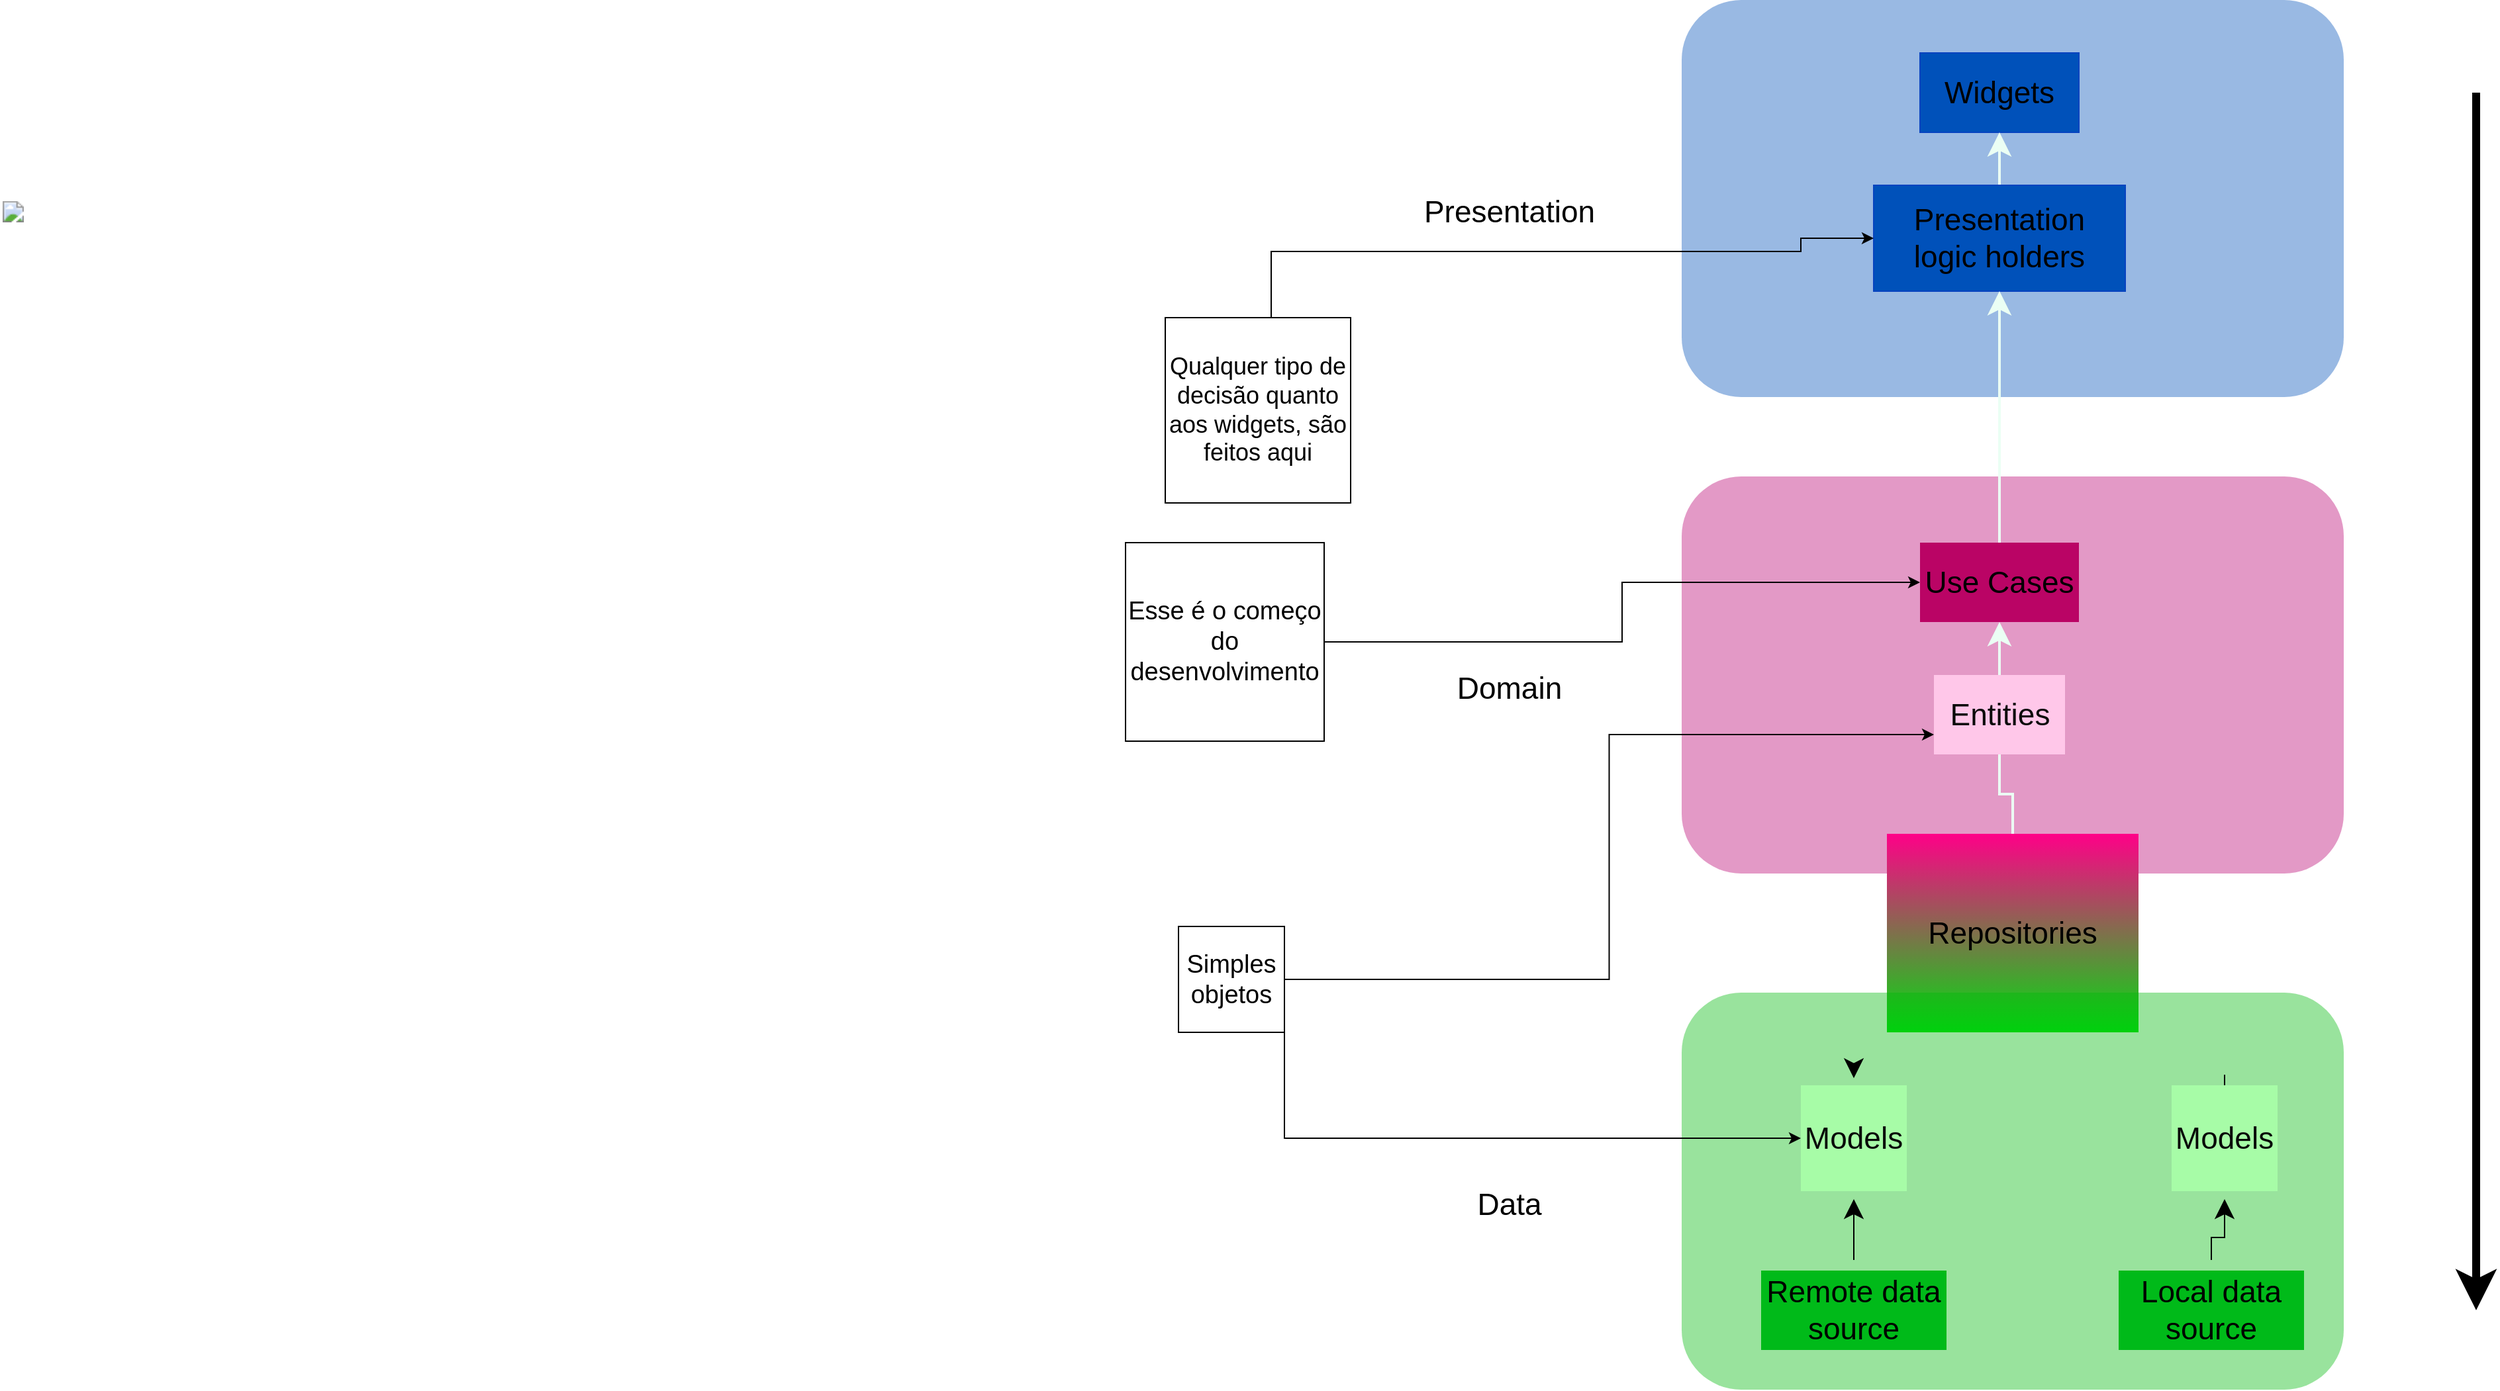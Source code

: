 <mxfile version="13.2.2" type="device" pages="3"><diagram id="CMpLYtkczvrd2x_0piRh" name="CLEAN"><mxGraphModel dx="3205" dy="1151" grid="1" gridSize="10" guides="1" tooltips="1" connect="1" arrows="1" fold="1" page="1" pageScale="1" pageWidth="827" pageHeight="1169" math="0" shadow="0"><root><mxCell id="0"/><mxCell id="1" parent="0"/><mxCell id="pv4OsD1dbQ0tRbT_I7iY-3" value="" style="rounded=1;whiteSpace=wrap;html=1;fillColor=#0051BA;strokeColor=none;glass=0;shadow=0;comic=0;fillOpacity=40;" parent="1" vertex="1"><mxGeometry x="200" y="50" width="500" height="300" as="geometry"/></mxCell><mxCell id="pv4OsD1dbQ0tRbT_I7iY-5" value="Presentation" style="text;html=1;strokeColor=none;fillColor=none;align=center;verticalAlign=middle;whiteSpace=wrap;rounded=0;fontSize=23;" parent="1" vertex="1"><mxGeometry x="50" y="200" width="40" height="20" as="geometry"/></mxCell><mxCell id="pv4OsD1dbQ0tRbT_I7iY-8" value="Widgets" style="rounded=0;whiteSpace=wrap;html=1;shadow=0;glass=0;comic=0;strokeColor=#0643BF;fillColor=#0051BA;fontSize=23;" parent="1" vertex="1"><mxGeometry x="380" y="90" width="120" height="60" as="geometry"/></mxCell><mxCell id="pv4OsD1dbQ0tRbT_I7iY-35" style="edgeStyle=orthogonalEdgeStyle;rounded=0;jumpSize=11;orthogonalLoop=1;jettySize=auto;html=1;entryX=0.5;entryY=1;entryDx=0;entryDy=0;startSize=3;sourcePerimeterSpacing=0;endArrow=classic;endFill=1;endSize=12;targetPerimeterSpacing=0;strokeColor=#EBFFF4;strokeWidth=2;fontSize=23;" parent="1" source="pv4OsD1dbQ0tRbT_I7iY-9" target="pv4OsD1dbQ0tRbT_I7iY-8" edge="1"><mxGeometry relative="1" as="geometry"/></mxCell><mxCell id="pv4OsD1dbQ0tRbT_I7iY-9" value="Presentation&lt;br&gt;logic holders" style="rounded=0;whiteSpace=wrap;html=1;shadow=0;glass=0;comic=0;strokeColor=#0643BF;fillColor=#0051BA;fontSize=23;" parent="1" vertex="1"><mxGeometry x="345" y="190" width="190" height="80" as="geometry"/></mxCell><mxCell id="pv4OsD1dbQ0tRbT_I7iY-10" value="" style="rounded=1;whiteSpace=wrap;html=1;fillColor=#BA0070;strokeColor=none;glass=0;shadow=0;comic=0;fillOpacity=40;" parent="1" vertex="1"><mxGeometry x="200" y="410" width="500" height="300" as="geometry"/></mxCell><mxCell id="pv4OsD1dbQ0tRbT_I7iY-11" value="Domain" style="text;html=1;strokeColor=none;fillColor=none;align=center;verticalAlign=middle;whiteSpace=wrap;rounded=0;fontSize=23;" parent="1" vertex="1"><mxGeometry x="50" y="560" width="40" height="20" as="geometry"/></mxCell><mxCell id="pv4OsD1dbQ0tRbT_I7iY-34" style="edgeStyle=orthogonalEdgeStyle;rounded=0;jumpSize=11;orthogonalLoop=1;jettySize=auto;html=1;startSize=3;sourcePerimeterSpacing=0;endArrow=classic;endFill=1;endSize=12;targetPerimeterSpacing=0;strokeColor=#EBFFF4;strokeWidth=2;fontSize=23;" parent="1" source="pv4OsD1dbQ0tRbT_I7iY-12" target="pv4OsD1dbQ0tRbT_I7iY-9" edge="1"><mxGeometry relative="1" as="geometry"/></mxCell><mxCell id="pv4OsD1dbQ0tRbT_I7iY-12" value="Use Cases" style="rounded=0;whiteSpace=wrap;html=1;shadow=0;glass=0;comic=0;strokeColor=none;fillColor=#BA0465;fontSize=23;" parent="1" vertex="1"><mxGeometry x="380" y="460" width="120" height="60" as="geometry"/></mxCell><mxCell id="pv4OsD1dbQ0tRbT_I7iY-32" style="edgeStyle=orthogonalEdgeStyle;rounded=0;jumpSize=11;orthogonalLoop=1;jettySize=auto;html=1;exitX=0.5;exitY=0;exitDx=0;exitDy=0;startSize=3;sourcePerimeterSpacing=0;endSize=12;targetPerimeterSpacing=0;fontSize=23;strokeColor=#EBFFF4;endArrow=none;endFill=0;strokeWidth=2;" parent="1" source="pv4OsD1dbQ0tRbT_I7iY-13" target="pv4OsD1dbQ0tRbT_I7iY-16" edge="1"><mxGeometry relative="1" as="geometry"/></mxCell><mxCell id="pv4OsD1dbQ0tRbT_I7iY-13" value="Repositories" style="rounded=0;whiteSpace=wrap;html=1;shadow=0;glass=0;comic=0;strokeColor=none;fillColor=#FF0088;fontSize=23;gradientColor=#00E00F;" parent="1" vertex="1"><mxGeometry x="355" y="680" width="190" height="150" as="geometry"/></mxCell><mxCell id="pv4OsD1dbQ0tRbT_I7iY-33" style="edgeStyle=orthogonalEdgeStyle;rounded=0;jumpSize=11;orthogonalLoop=1;jettySize=auto;html=1;startSize=3;sourcePerimeterSpacing=0;endArrow=classic;endFill=1;endSize=12;targetPerimeterSpacing=0;strokeColor=#EBFFF4;strokeWidth=2;fontSize=23;" parent="1" source="pv4OsD1dbQ0tRbT_I7iY-16" target="pv4OsD1dbQ0tRbT_I7iY-12" edge="1"><mxGeometry relative="1" as="geometry"/></mxCell><mxCell id="pv4OsD1dbQ0tRbT_I7iY-16" value="&lt;font color=&quot;#0a0a0a&quot;&gt;Entities&lt;/font&gt;" style="rounded=0;whiteSpace=wrap;html=1;shadow=0;glass=0;comic=0;strokeColor=none;fillColor=#FFC7E9;gradientColor=none;fontSize=23;" parent="1" vertex="1"><mxGeometry x="390.5" y="560" width="99" height="60" as="geometry"/></mxCell><mxCell id="pv4OsD1dbQ0tRbT_I7iY-17" value="" style="endArrow=classic;html=1;fontSize=23;endSize=12;targetPerimeterSpacing=6;sourcePerimeterSpacing=8;startSize=10;jumpSize=11;strokeWidth=6;" parent="1" edge="1"><mxGeometry width="50" height="50" relative="1" as="geometry"><mxPoint x="800" y="120" as="sourcePoint"/><mxPoint x="800" y="1040" as="targetPoint"/></mxGeometry></mxCell><mxCell id="pv4OsD1dbQ0tRbT_I7iY-18" value="" style="rounded=1;whiteSpace=wrap;html=1;fillColor=#00BA0C;strokeColor=none;glass=0;shadow=0;comic=0;fillOpacity=40;" parent="1" vertex="1"><mxGeometry x="200" y="800" width="500" height="300" as="geometry"/></mxCell><mxCell id="pv4OsD1dbQ0tRbT_I7iY-19" value="Data" style="text;html=1;strokeColor=none;fillColor=none;align=center;verticalAlign=middle;whiteSpace=wrap;rounded=0;fontSize=23;" parent="1" vertex="1"><mxGeometry x="50" y="950" width="40" height="20" as="geometry"/></mxCell><mxCell id="pv4OsD1dbQ0tRbT_I7iY-30" style="edgeStyle=orthogonalEdgeStyle;rounded=0;jumpSize=11;orthogonalLoop=1;jettySize=auto;html=1;startSize=10;sourcePerimeterSpacing=8;endSize=12;targetPerimeterSpacing=6;fontSize=23;" parent="1" source="pv4OsD1dbQ0tRbT_I7iY-20" target="pv4OsD1dbQ0tRbT_I7iY-18" edge="1"><mxGeometry relative="1" as="geometry"><Array as="points"><mxPoint x="330" y="840"/><mxPoint x="420" y="840"/></Array></mxGeometry></mxCell><mxCell id="pv4OsD1dbQ0tRbT_I7iY-20" value="&lt;font color=&quot;#080808&quot;&gt;Models&lt;/font&gt;" style="rounded=0;whiteSpace=wrap;html=1;shadow=0;glass=0;comic=0;strokeColor=none;fillColor=#A7FCA7;fontSize=23;" parent="1" vertex="1"><mxGeometry x="290" y="870" width="80" height="80" as="geometry"/></mxCell><mxCell id="pv4OsD1dbQ0tRbT_I7iY-31" style="edgeStyle=orthogonalEdgeStyle;rounded=0;jumpSize=11;orthogonalLoop=1;jettySize=auto;html=1;startSize=10;sourcePerimeterSpacing=8;endSize=12;targetPerimeterSpacing=6;fontSize=23;" parent="1" source="pv4OsD1dbQ0tRbT_I7iY-23" target="pv4OsD1dbQ0tRbT_I7iY-18" edge="1"><mxGeometry relative="1" as="geometry"><Array as="points"><mxPoint x="610" y="850"/><mxPoint x="490" y="850"/></Array></mxGeometry></mxCell><mxCell id="pv4OsD1dbQ0tRbT_I7iY-23" value="&lt;font color=&quot;#080808&quot;&gt;Models&lt;/font&gt;" style="rounded=0;whiteSpace=wrap;html=1;shadow=0;glass=0;comic=0;strokeColor=none;fillColor=#A7FCA7;fontSize=23;" parent="1" vertex="1"><mxGeometry x="570" y="870" width="80" height="80" as="geometry"/></mxCell><mxCell id="pv4OsD1dbQ0tRbT_I7iY-28" style="edgeStyle=orthogonalEdgeStyle;rounded=0;jumpSize=11;orthogonalLoop=1;jettySize=auto;html=1;startSize=10;sourcePerimeterSpacing=8;endSize=12;targetPerimeterSpacing=6;fontSize=23;" parent="1" source="pv4OsD1dbQ0tRbT_I7iY-24" target="pv4OsD1dbQ0tRbT_I7iY-20" edge="1"><mxGeometry relative="1" as="geometry"/></mxCell><mxCell id="pv4OsD1dbQ0tRbT_I7iY-24" value="Remote data source" style="rounded=0;whiteSpace=wrap;html=1;shadow=0;glass=0;comic=0;strokeColor=none;fillColor=#00BA19;fontSize=23;" parent="1" vertex="1"><mxGeometry x="260" y="1010" width="140" height="60" as="geometry"/></mxCell><mxCell id="pv4OsD1dbQ0tRbT_I7iY-27" style="edgeStyle=orthogonalEdgeStyle;rounded=0;jumpSize=11;orthogonalLoop=1;jettySize=auto;html=1;startSize=10;sourcePerimeterSpacing=8;endSize=12;targetPerimeterSpacing=6;fontSize=23;" parent="1" source="pv4OsD1dbQ0tRbT_I7iY-25" target="pv4OsD1dbQ0tRbT_I7iY-23" edge="1"><mxGeometry relative="1" as="geometry"/></mxCell><mxCell id="pv4OsD1dbQ0tRbT_I7iY-25" value="Local data source" style="rounded=0;whiteSpace=wrap;html=1;shadow=0;glass=0;comic=0;strokeColor=none;fillColor=#00BA19;fontSize=23;" parent="1" vertex="1"><mxGeometry x="530" y="1010" width="140" height="60" as="geometry"/></mxCell><mxCell id="4lgzkG2MOOF-W7tPMmAV-1" value="&lt;!--StartFragment--&gt;&lt;img src=&quot;https://blog.cleancoder.com/uncle-bob/images/2012-08-13-the-clean-architecture/CleanArchitecture.jpg&quot; style=&quot;&quot;&gt;&lt;!--EndFragment--&gt;" style="text;whiteSpace=wrap;html=1;fontSize=23;" parent="1" vertex="1"><mxGeometry x="-1070" y="190" width="30" height="40" as="geometry"/></mxCell><mxCell id="Dtw_4nlw38l_AbL61Tgs-3" style="edgeStyle=orthogonalEdgeStyle;rounded=0;orthogonalLoop=1;jettySize=auto;html=1;" parent="1" source="Dtw_4nlw38l_AbL61Tgs-1" target="pv4OsD1dbQ0tRbT_I7iY-12" edge="1"><mxGeometry relative="1" as="geometry"/></mxCell><mxCell id="Dtw_4nlw38l_AbL61Tgs-1" value="Esse é o começo do desenvolvimento" style="whiteSpace=wrap;html=1;aspect=fixed;fontSize=19;" parent="1" vertex="1"><mxGeometry x="-220" y="460" width="150" height="150" as="geometry"/></mxCell><mxCell id="Dtw_4nlw38l_AbL61Tgs-5" style="edgeStyle=orthogonalEdgeStyle;rounded=0;orthogonalLoop=1;jettySize=auto;html=1;" parent="1" source="Dtw_4nlw38l_AbL61Tgs-4" target="pv4OsD1dbQ0tRbT_I7iY-9" edge="1"><mxGeometry relative="1" as="geometry"><Array as="points"><mxPoint x="-110" y="240"/><mxPoint x="290" y="240"/><mxPoint x="290" y="230"/></Array></mxGeometry></mxCell><mxCell id="Dtw_4nlw38l_AbL61Tgs-4" value="Qualquer tipo de decisão quanto aos widgets, são feitos aqui" style="whiteSpace=wrap;html=1;aspect=fixed;fontSize=18;" parent="1" vertex="1"><mxGeometry x="-190" y="290" width="140" height="140" as="geometry"/></mxCell><mxCell id="Dtw_4nlw38l_AbL61Tgs-7" style="edgeStyle=orthogonalEdgeStyle;rounded=0;orthogonalLoop=1;jettySize=auto;html=1;entryX=0;entryY=0.75;entryDx=0;entryDy=0;fontSize=19;" parent="1" source="Dtw_4nlw38l_AbL61Tgs-6" target="pv4OsD1dbQ0tRbT_I7iY-16" edge="1"><mxGeometry relative="1" as="geometry"/></mxCell><mxCell id="Dtw_4nlw38l_AbL61Tgs-8" style="edgeStyle=orthogonalEdgeStyle;rounded=0;orthogonalLoop=1;jettySize=auto;html=1;exitX=1;exitY=1;exitDx=0;exitDy=0;entryX=0;entryY=0.5;entryDx=0;entryDy=0;fontSize=19;" parent="1" source="Dtw_4nlw38l_AbL61Tgs-6" target="pv4OsD1dbQ0tRbT_I7iY-20" edge="1"><mxGeometry relative="1" as="geometry"/></mxCell><mxCell id="Dtw_4nlw38l_AbL61Tgs-6" value="Simples objetos" style="whiteSpace=wrap;html=1;aspect=fixed;fontSize=19;" parent="1" vertex="1"><mxGeometry x="-180" y="750" width="80" height="80" as="geometry"/></mxCell></root></mxGraphModel></diagram><diagram name="Actual app" id="-5MXrenYu_LWK90HJS2d"><mxGraphModel dx="2637" dy="1343" grid="1" gridSize="10" guides="1" tooltips="1" connect="1" arrows="1" fold="1" page="1" pageScale="1" pageWidth="827" pageHeight="1169" math="0" shadow="0"><root><mxCell id="HnwetFPGx_XE8A-u7a3z-0"/><mxCell id="HnwetFPGx_XE8A-u7a3z-1" parent="HnwetFPGx_XE8A-u7a3z-0"/><mxCell id="z09Wh7OkW0T_gWuL1QmR-0" value="" style="rounded=1;whiteSpace=wrap;html=1;fillColor=#0051BA;strokeColor=none;glass=0;shadow=0;comic=0;fillOpacity=40;" parent="HnwetFPGx_XE8A-u7a3z-1" vertex="1"><mxGeometry x="200" y="50" width="500" height="300" as="geometry"/></mxCell><mxCell id="7-taNRw-Er9g-m2WwwM3-0" value="Presentation" style="text;html=1;strokeColor=none;fillColor=none;align=center;verticalAlign=middle;whiteSpace=wrap;rounded=0;fontSize=23;" parent="HnwetFPGx_XE8A-u7a3z-1" vertex="1"><mxGeometry x="50" y="200" width="40" height="20" as="geometry"/></mxCell><mxCell id="7-taNRw-Er9g-m2WwwM3-1" value="Widgets" style="rounded=0;whiteSpace=wrap;html=1;shadow=0;glass=0;comic=0;strokeColor=#0643BF;fillColor=#0051BA;fontSize=23;" parent="HnwetFPGx_XE8A-u7a3z-1" vertex="1"><mxGeometry x="380" y="90" width="120" height="60" as="geometry"/></mxCell><mxCell id="7-taNRw-Er9g-m2WwwM3-2" style="edgeStyle=orthogonalEdgeStyle;rounded=0;jumpSize=11;orthogonalLoop=1;jettySize=auto;html=1;entryX=0.5;entryY=1;entryDx=0;entryDy=0;startSize=3;sourcePerimeterSpacing=0;endArrow=classic;endFill=1;endSize=12;targetPerimeterSpacing=0;strokeColor=#EBFFF4;strokeWidth=2;fontSize=23;" parent="HnwetFPGx_XE8A-u7a3z-1" source="7-taNRw-Er9g-m2WwwM3-3" target="7-taNRw-Er9g-m2WwwM3-1" edge="1"><mxGeometry relative="1" as="geometry"/></mxCell><mxCell id="7-taNRw-Er9g-m2WwwM3-3" value="Presentation&lt;br&gt;logic holders" style="rounded=0;whiteSpace=wrap;html=1;shadow=0;glass=0;comic=0;strokeColor=#0643BF;fillColor=#0051BA;fontSize=23;" parent="HnwetFPGx_XE8A-u7a3z-1" vertex="1"><mxGeometry x="345" y="310" width="190" height="80" as="geometry"/></mxCell><mxCell id="7-taNRw-Er9g-m2WwwM3-4" value="" style="rounded=1;whiteSpace=wrap;html=1;fillColor=#BA0070;strokeColor=none;glass=0;shadow=0;comic=0;fillOpacity=40;" parent="HnwetFPGx_XE8A-u7a3z-1" vertex="1"><mxGeometry x="200" y="410" width="500" height="300" as="geometry"/></mxCell><mxCell id="7-taNRw-Er9g-m2WwwM3-5" value="Domain" style="text;html=1;strokeColor=none;fillColor=none;align=center;verticalAlign=middle;whiteSpace=wrap;rounded=0;fontSize=23;" parent="HnwetFPGx_XE8A-u7a3z-1" vertex="1"><mxGeometry x="50" y="560" width="40" height="20" as="geometry"/></mxCell><mxCell id="7-taNRw-Er9g-m2WwwM3-7" value="Add Approach&lt;br&gt;Use Case" style="rounded=0;whiteSpace=wrap;html=1;shadow=0;glass=0;comic=0;strokeColor=none;fillColor=#BA0465;fontSize=23;" parent="HnwetFPGx_XE8A-u7a3z-1" vertex="1"><mxGeometry x="380" y="380" width="120" height="110" as="geometry"/></mxCell><mxCell id="7-taNRw-Er9g-m2WwwM3-8" style="edgeStyle=orthogonalEdgeStyle;rounded=0;jumpSize=11;orthogonalLoop=1;jettySize=auto;html=1;exitX=0.5;exitY=0;exitDx=0;exitDy=0;startSize=3;sourcePerimeterSpacing=0;endSize=12;targetPerimeterSpacing=0;fontSize=23;strokeColor=#EBFFF4;endArrow=none;endFill=0;strokeWidth=2;" parent="HnwetFPGx_XE8A-u7a3z-1" source="7-taNRw-Er9g-m2WwwM3-9" target="7-taNRw-Er9g-m2WwwM3-11" edge="1"><mxGeometry relative="1" as="geometry"/></mxCell><mxCell id="7-taNRw-Er9g-m2WwwM3-9" value="Repositories" style="rounded=0;whiteSpace=wrap;html=1;shadow=0;glass=0;comic=0;strokeColor=none;fillColor=#FF0088;fontSize=23;gradientColor=#00E00F;" parent="HnwetFPGx_XE8A-u7a3z-1" vertex="1"><mxGeometry x="355" y="680" width="190" height="150" as="geometry"/></mxCell><mxCell id="7-taNRw-Er9g-m2WwwM3-10" style="edgeStyle=orthogonalEdgeStyle;rounded=0;jumpSize=11;orthogonalLoop=1;jettySize=auto;html=1;startSize=3;sourcePerimeterSpacing=0;endArrow=classic;endFill=1;endSize=12;targetPerimeterSpacing=0;strokeColor=#EBFFF4;strokeWidth=2;fontSize=23;" parent="HnwetFPGx_XE8A-u7a3z-1" source="7-taNRw-Er9g-m2WwwM3-11" target="7-taNRw-Er9g-m2WwwM3-7" edge="1"><mxGeometry relative="1" as="geometry"/></mxCell><mxCell id="7-taNRw-Er9g-m2WwwM3-11" value="&lt;font color=&quot;#0a0a0a&quot;&gt;Entities&lt;/font&gt;" style="rounded=0;whiteSpace=wrap;html=1;shadow=0;glass=0;comic=0;strokeColor=none;fillColor=#FFC7E9;gradientColor=none;fontSize=23;" parent="HnwetFPGx_XE8A-u7a3z-1" vertex="1"><mxGeometry x="390.5" y="530" width="99" height="60" as="geometry"/></mxCell><mxCell id="7-taNRw-Er9g-m2WwwM3-12" value="" style="endArrow=classic;html=1;fontSize=23;endSize=12;targetPerimeterSpacing=6;sourcePerimeterSpacing=8;startSize=10;jumpSize=11;strokeWidth=6;" parent="HnwetFPGx_XE8A-u7a3z-1" edge="1"><mxGeometry width="50" height="50" relative="1" as="geometry"><mxPoint x="800" y="120" as="sourcePoint"/><mxPoint x="800" y="1040" as="targetPoint"/></mxGeometry></mxCell><mxCell id="7-taNRw-Er9g-m2WwwM3-13" value="" style="rounded=1;whiteSpace=wrap;html=1;fillColor=#00BA0C;strokeColor=none;glass=0;shadow=0;comic=0;fillOpacity=40;" parent="HnwetFPGx_XE8A-u7a3z-1" vertex="1"><mxGeometry x="200" y="800" width="500" height="300" as="geometry"/></mxCell><mxCell id="7-taNRw-Er9g-m2WwwM3-14" value="Data" style="text;html=1;strokeColor=none;fillColor=none;align=center;verticalAlign=middle;whiteSpace=wrap;rounded=0;fontSize=23;" parent="HnwetFPGx_XE8A-u7a3z-1" vertex="1"><mxGeometry x="50" y="950" width="40" height="20" as="geometry"/></mxCell><mxCell id="7-taNRw-Er9g-m2WwwM3-17" style="edgeStyle=orthogonalEdgeStyle;rounded=0;jumpSize=11;orthogonalLoop=1;jettySize=auto;html=1;startSize=10;sourcePerimeterSpacing=8;endSize=12;targetPerimeterSpacing=6;fontSize=23;" parent="HnwetFPGx_XE8A-u7a3z-1" source="7-taNRw-Er9g-m2WwwM3-18" target="7-taNRw-Er9g-m2WwwM3-13" edge="1"><mxGeometry relative="1" as="geometry"><Array as="points"><mxPoint x="610" y="850"/><mxPoint x="490" y="850"/></Array></mxGeometry></mxCell><mxCell id="7-taNRw-Er9g-m2WwwM3-18" value="&lt;font color=&quot;#080808&quot;&gt;Models&lt;/font&gt;" style="rounded=0;whiteSpace=wrap;html=1;shadow=0;glass=0;comic=0;strokeColor=none;fillColor=#A7FCA7;fontSize=23;" parent="HnwetFPGx_XE8A-u7a3z-1" vertex="1"><mxGeometry x="570" y="870" width="80" height="80" as="geometry"/></mxCell><mxCell id="7-taNRw-Er9g-m2WwwM3-21" style="edgeStyle=orthogonalEdgeStyle;rounded=0;jumpSize=11;orthogonalLoop=1;jettySize=auto;html=1;startSize=10;sourcePerimeterSpacing=8;endSize=12;targetPerimeterSpacing=6;fontSize=23;" parent="HnwetFPGx_XE8A-u7a3z-1" source="7-taNRw-Er9g-m2WwwM3-22" target="7-taNRw-Er9g-m2WwwM3-18" edge="1"><mxGeometry relative="1" as="geometry"/></mxCell><mxCell id="7-taNRw-Er9g-m2WwwM3-22" value="Local data source" style="rounded=0;whiteSpace=wrap;html=1;shadow=0;glass=0;comic=0;strokeColor=none;fillColor=#00BA19;fontSize=23;" parent="HnwetFPGx_XE8A-u7a3z-1" vertex="1"><mxGeometry x="530" y="1010" width="140" height="60" as="geometry"/></mxCell><mxCell id="7-taNRw-Er9g-m2WwwM3-24" style="edgeStyle=orthogonalEdgeStyle;rounded=0;orthogonalLoop=1;jettySize=auto;html=1;" parent="HnwetFPGx_XE8A-u7a3z-1" source="7-taNRw-Er9g-m2WwwM3-25" target="7-taNRw-Er9g-m2WwwM3-3" edge="1"><mxGeometry relative="1" as="geometry"><Array as="points"><mxPoint x="-110" y="240"/><mxPoint x="290" y="240"/><mxPoint x="290" y="350"/></Array></mxGeometry></mxCell><mxCell id="7-taNRw-Er9g-m2WwwM3-25" value="Qualquer tipo de decisão quanto aos widgets, são feitos aqui" style="whiteSpace=wrap;html=1;aspect=fixed;fontSize=18;" parent="HnwetFPGx_XE8A-u7a3z-1" vertex="1"><mxGeometry x="-190" y="290" width="140" height="140" as="geometry"/></mxCell><mxCell id="7-taNRw-Er9g-m2WwwM3-30" style="edgeStyle=orthogonalEdgeStyle;rounded=0;orthogonalLoop=1;jettySize=auto;html=1;" parent="HnwetFPGx_XE8A-u7a3z-1" source="7-taNRw-Er9g-m2WwwM3-29" target="7-taNRw-Er9g-m2WwwM3-22" edge="1"><mxGeometry relative="1" as="geometry"/></mxCell><mxCell id="7-taNRw-Er9g-m2WwwM3-29" value="&lt;ul style=&quot;font-size: 19px;&quot;&gt;&lt;li style=&quot;font-size: 19px;&quot;&gt;Insert&lt;/li&gt;&lt;li style=&quot;font-size: 19px;&quot;&gt;Load inserted&lt;/li&gt;&lt;li style=&quot;font-size: 19px;&quot;&gt;update inserted&lt;/li&gt;&lt;li style=&quot;font-size: 19px;&quot;&gt;Deleted&lt;/li&gt;&lt;li style=&quot;font-size: 19px;&quot;&gt;Load deleted expects fail&lt;/li&gt;&lt;/ul&gt;" style="text;strokeColor=none;fillColor=none;html=1;whiteSpace=wrap;verticalAlign=middle;overflow=hidden;fontSize=19;" parent="HnwetFPGx_XE8A-u7a3z-1" vertex="1"><mxGeometry x="370" y="1160" width="330" height="180" as="geometry"/></mxCell></root></mxGraphModel></diagram><diagram id="85A-ZjMwAArFvYSAhbRy" name="Database"><mxGraphModel dx="1422" dy="822" grid="1" gridSize="10" guides="1" tooltips="1" connect="1" arrows="1" fold="1" page="1" pageScale="1" pageWidth="827" pageHeight="1169" math="0" shadow="0"><root><mxCell id="Np30pAk451SZgmRaPP34-0"/><mxCell id="Np30pAk451SZgmRaPP34-1" parent="Np30pAk451SZgmRaPP34-0"/><mxCell id="Np30pAk451SZgmRaPP34-2" value="Approach" style="swimlane;fontStyle=0;align=center;verticalAlign=top;childLayout=stackLayout;horizontal=1;startSize=26;horizontalStack=0;resizeParent=1;resizeLast=0;collapsible=1;marginBottom=0;rounded=0;shadow=0;strokeWidth=1;" vertex="1" parent="Np30pAk451SZgmRaPP34-1"><mxGeometry x="370" y="30" width="160" height="130" as="geometry"><mxRectangle x="550" y="140" width="160" height="26" as="alternateBounds"/></mxGeometry></mxCell><mxCell id="Np30pAk451SZgmRaPP34-3" value="dateTime" style="text;align=left;verticalAlign=top;spacingLeft=4;spacingRight=4;overflow=hidden;rotatable=0;points=[[0,0.5],[1,0.5]];portConstraint=eastwest;" vertex="1" parent="Np30pAk451SZgmRaPP34-2"><mxGeometry y="26" width="160" height="26" as="geometry"/></mxCell><mxCell id="Np30pAk451SZgmRaPP34-4" value="name" style="text;align=left;verticalAlign=top;spacingLeft=4;spacingRight=4;overflow=hidden;rotatable=0;points=[[0,0.5],[1,0.5]];portConstraint=eastwest;" vertex="1" parent="Np30pAk451SZgmRaPP34-2"><mxGeometry y="52" width="160" height="26" as="geometry"/></mxCell><mxCell id="Np30pAk451SZgmRaPP34-5" value="description" style="text;align=left;verticalAlign=top;spacingLeft=4;spacingRight=4;overflow=hidden;rotatable=0;points=[[0,0.5],[1,0.5]];portConstraint=eastwest;" vertex="1" parent="Np30pAk451SZgmRaPP34-2"><mxGeometry y="78" width="160" height="26" as="geometry"/></mxCell><mxCell id="Np30pAk451SZgmRaPP34-6" value="notes" style="text;align=left;verticalAlign=top;spacingLeft=4;spacingRight=4;overflow=hidden;rotatable=0;points=[[0,0.5],[1,0.5]];portConstraint=eastwest;" vertex="1" parent="Np30pAk451SZgmRaPP34-2"><mxGeometry y="104" width="160" height="26" as="geometry"/></mxCell></root></mxGraphModel></diagram></mxfile>